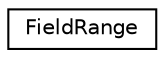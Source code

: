 digraph "Graphical Class Hierarchy"
{
 // LATEX_PDF_SIZE
  edge [fontname="Helvetica",fontsize="10",labelfontname="Helvetica",labelfontsize="10"];
  node [fontname="Helvetica",fontsize="10",shape=record];
  rankdir="LR";
  Node0 [label="FieldRange",height=0.2,width=0.4,color="black", fillcolor="white", style="filled",URL="$classFieldRange.html",tooltip=" "];
}
